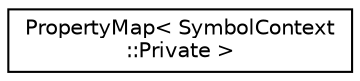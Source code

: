 digraph "Graphical Class Hierarchy"
{
 // LATEX_PDF_SIZE
  edge [fontname="Helvetica",fontsize="10",labelfontname="Helvetica",labelfontsize="10"];
  node [fontname="Helvetica",fontsize="10",shape=record];
  rankdir="LR";
  Node0 [label="PropertyMap\< SymbolContext\l::Private \>",height=0.2,width=0.4,color="black", fillcolor="white", style="filled",URL="$classPropertyMap.html",tooltip=" "];
}
